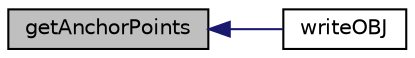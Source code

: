 digraph "getAnchorPoints"
{
  bgcolor="transparent";
  edge [fontname="Helvetica",fontsize="10",labelfontname="Helvetica",labelfontsize="10"];
  node [fontname="Helvetica",fontsize="10",shape=record];
  rankdir="LR";
  Node157 [label="getAnchorPoints",height=0.2,width=0.4,color="black", fillcolor="grey75", style="filled", fontcolor="black"];
  Node157 -> Node158 [dir="back",color="midnightblue",fontsize="10",style="solid",fontname="Helvetica"];
  Node158 [label="writeOBJ",height=0.2,width=0.4,color="black",URL="$a28581.html#a4497c17f2ca4aa5ea3dfd2b2e860a8f3",tooltip="Write patch. "];
}
